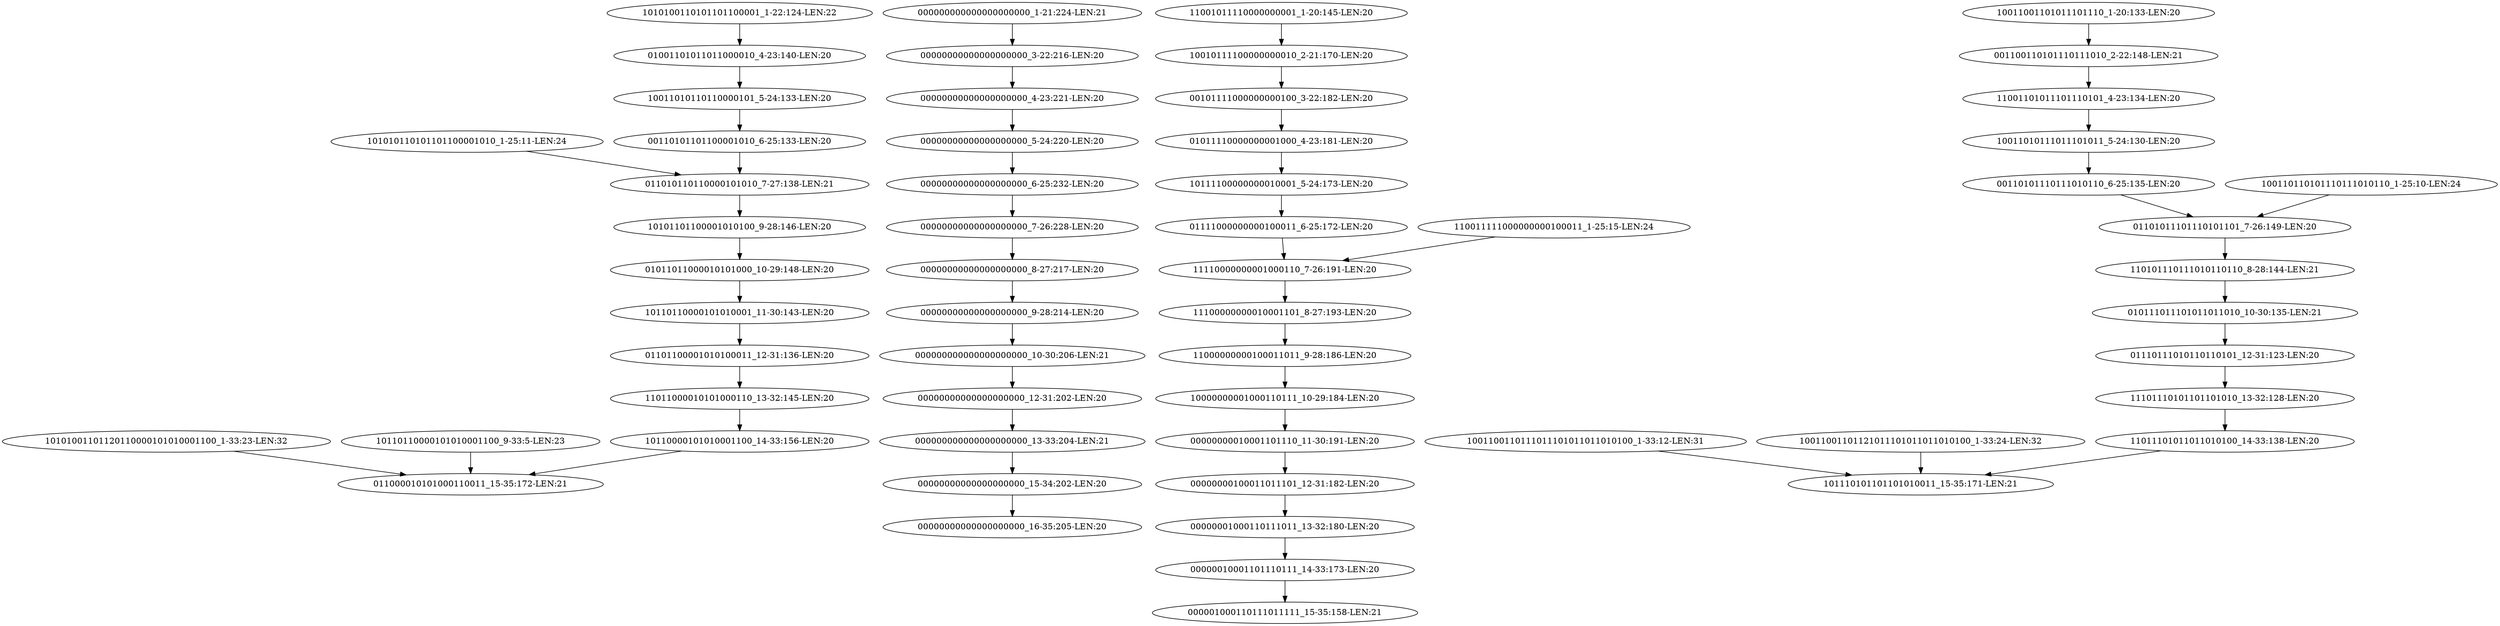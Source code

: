 digraph G {
    "00110101101100001010_6-25:133-LEN:20" -> "011010110110000101010_7-27:138-LEN:21";
    "00000000000000000000_8-27:217-LEN:20" -> "00000000000000000000_9-28:214-LEN:20";
    "10110000101010001100_14-33:156-LEN:20" -> "011000010101000110011_15-35:172-LEN:21";
    "00000000000000000000_5-24:220-LEN:20" -> "00000000000000000000_6-25:232-LEN:20";
    "00000001000110111011_13-32:180-LEN:20" -> "00000010001101110111_14-33:173-LEN:20";
    "00000000100011011101_12-31:182-LEN:20" -> "00000001000110111011_13-32:180-LEN:20";
    "00000000000000000000_6-25:232-LEN:20" -> "00000000000000000000_7-26:228-LEN:20";
    "000000000000000000000_1-21:224-LEN:21" -> "00000000000000000000_3-22:216-LEN:20";
    "10110110000101010001_11-30:143-LEN:20" -> "01101100001010100011_12-31:136-LEN:20";
    "11011000010101000110_13-32:145-LEN:20" -> "10110000101010001100_14-33:156-LEN:20";
    "000000000000000000000_10-30:206-LEN:21" -> "00000000000000000000_12-31:202-LEN:20";
    "01011011000010101000_10-29:148-LEN:20" -> "10110110000101010001_11-30:143-LEN:20";
    "01110111010110110101_12-31:123-LEN:20" -> "11101110101101101010_13-32:128-LEN:20";
    "01111000000000100011_6-25:172-LEN:20" -> "11110000000001000110_7-26:191-LEN:20";
    "1001100110111011101011011010100_1-33:12-LEN:31" -> "101110101101101010011_15-35:171-LEN:21";
    "00110101110111010110_6-25:135-LEN:20" -> "01101011101110101101_7-26:149-LEN:20";
    "00000000000000000000_7-26:228-LEN:20" -> "00000000000000000000_8-27:217-LEN:20";
    "011010110110000101010_7-27:138-LEN:21" -> "10101101100001010100_9-28:146-LEN:20";
    "11011101011011010100_14-33:138-LEN:20" -> "101110101101101010011_15-35:171-LEN:21";
    "11001011110000000001_1-20:145-LEN:20" -> "10010111100000000010_2-21:170-LEN:20";
    "10010111100000000010_2-21:170-LEN:20" -> "00101111000000000100_3-22:182-LEN:20";
    "00000000010001101110_11-30:191-LEN:20" -> "00000000100011011101_12-31:182-LEN:20";
    "110101110111010110110_8-28:144-LEN:21" -> "010111011101011011010_10-30:135-LEN:21";
    "10011010110110000101_5-24:133-LEN:20" -> "00110101101100001010_6-25:133-LEN:20";
    "001100110101110111010_2-22:148-LEN:21" -> "11001101011101110101_4-23:134-LEN:20";
    "01101100001010100011_12-31:136-LEN:20" -> "11011000010101000110_13-32:145-LEN:20";
    "101010110101101100001010_1-25:11-LEN:24" -> "011010110110000101010_7-27:138-LEN:21";
    "10011001101121011101011011010100_1-33:24-LEN:32" -> "101110101101101010011_15-35:171-LEN:21";
    "00000000000000000000_4-23:221-LEN:20" -> "00000000000000000000_5-24:220-LEN:20";
    "00101111000000000100_3-22:182-LEN:20" -> "01011110000000001000_4-23:181-LEN:20";
    "100110110101110111010110_1-25:10-LEN:24" -> "01101011101110101101_7-26:149-LEN:20";
    "11100000000010001101_8-27:193-LEN:20" -> "11000000000100011011_9-28:186-LEN:20";
    "10011001101011101110_1-20:133-LEN:20" -> "001100110101110111010_2-22:148-LEN:21";
    "10101001101120110000101010001100_1-33:23-LEN:32" -> "011000010101000110011_15-35:172-LEN:21";
    "01011110000000001000_4-23:181-LEN:20" -> "10111100000000010001_5-24:173-LEN:20";
    "11001101011101110101_4-23:134-LEN:20" -> "10011010111011101011_5-24:130-LEN:20";
    "00000000000000000000_15-34:202-LEN:20" -> "00000000000000000000_16-35:205-LEN:20";
    "10110110000101010001100_9-33:5-LEN:23" -> "011000010101000110011_15-35:172-LEN:21";
    "00000000000000000000_9-28:214-LEN:20" -> "000000000000000000000_10-30:206-LEN:21";
    "1010100110101101100001_1-22:124-LEN:22" -> "01001101011011000010_4-23:140-LEN:20";
    "10011010111011101011_5-24:130-LEN:20" -> "00110101110111010110_6-25:135-LEN:20";
    "10101101100001010100_9-28:146-LEN:20" -> "01011011000010101000_10-29:148-LEN:20";
    "00000000000000000000_12-31:202-LEN:20" -> "000000000000000000000_13-33:204-LEN:21";
    "110011111000000000100011_1-25:15-LEN:24" -> "11110000000001000110_7-26:191-LEN:20";
    "11101110101101101010_13-32:128-LEN:20" -> "11011101011011010100_14-33:138-LEN:20";
    "00000010001101110111_14-33:173-LEN:20" -> "000001000110111011111_15-35:158-LEN:21";
    "01101011101110101101_7-26:149-LEN:20" -> "110101110111010110110_8-28:144-LEN:21";
    "00000000000000000000_3-22:216-LEN:20" -> "00000000000000000000_4-23:221-LEN:20";
    "000000000000000000000_13-33:204-LEN:21" -> "00000000000000000000_15-34:202-LEN:20";
    "10000000001000110111_10-29:184-LEN:20" -> "00000000010001101110_11-30:191-LEN:20";
    "010111011101011011010_10-30:135-LEN:21" -> "01110111010110110101_12-31:123-LEN:20";
    "11110000000001000110_7-26:191-LEN:20" -> "11100000000010001101_8-27:193-LEN:20";
    "11000000000100011011_9-28:186-LEN:20" -> "10000000001000110111_10-29:184-LEN:20";
    "01001101011011000010_4-23:140-LEN:20" -> "10011010110110000101_5-24:133-LEN:20";
    "10111100000000010001_5-24:173-LEN:20" -> "01111000000000100011_6-25:172-LEN:20";
}
